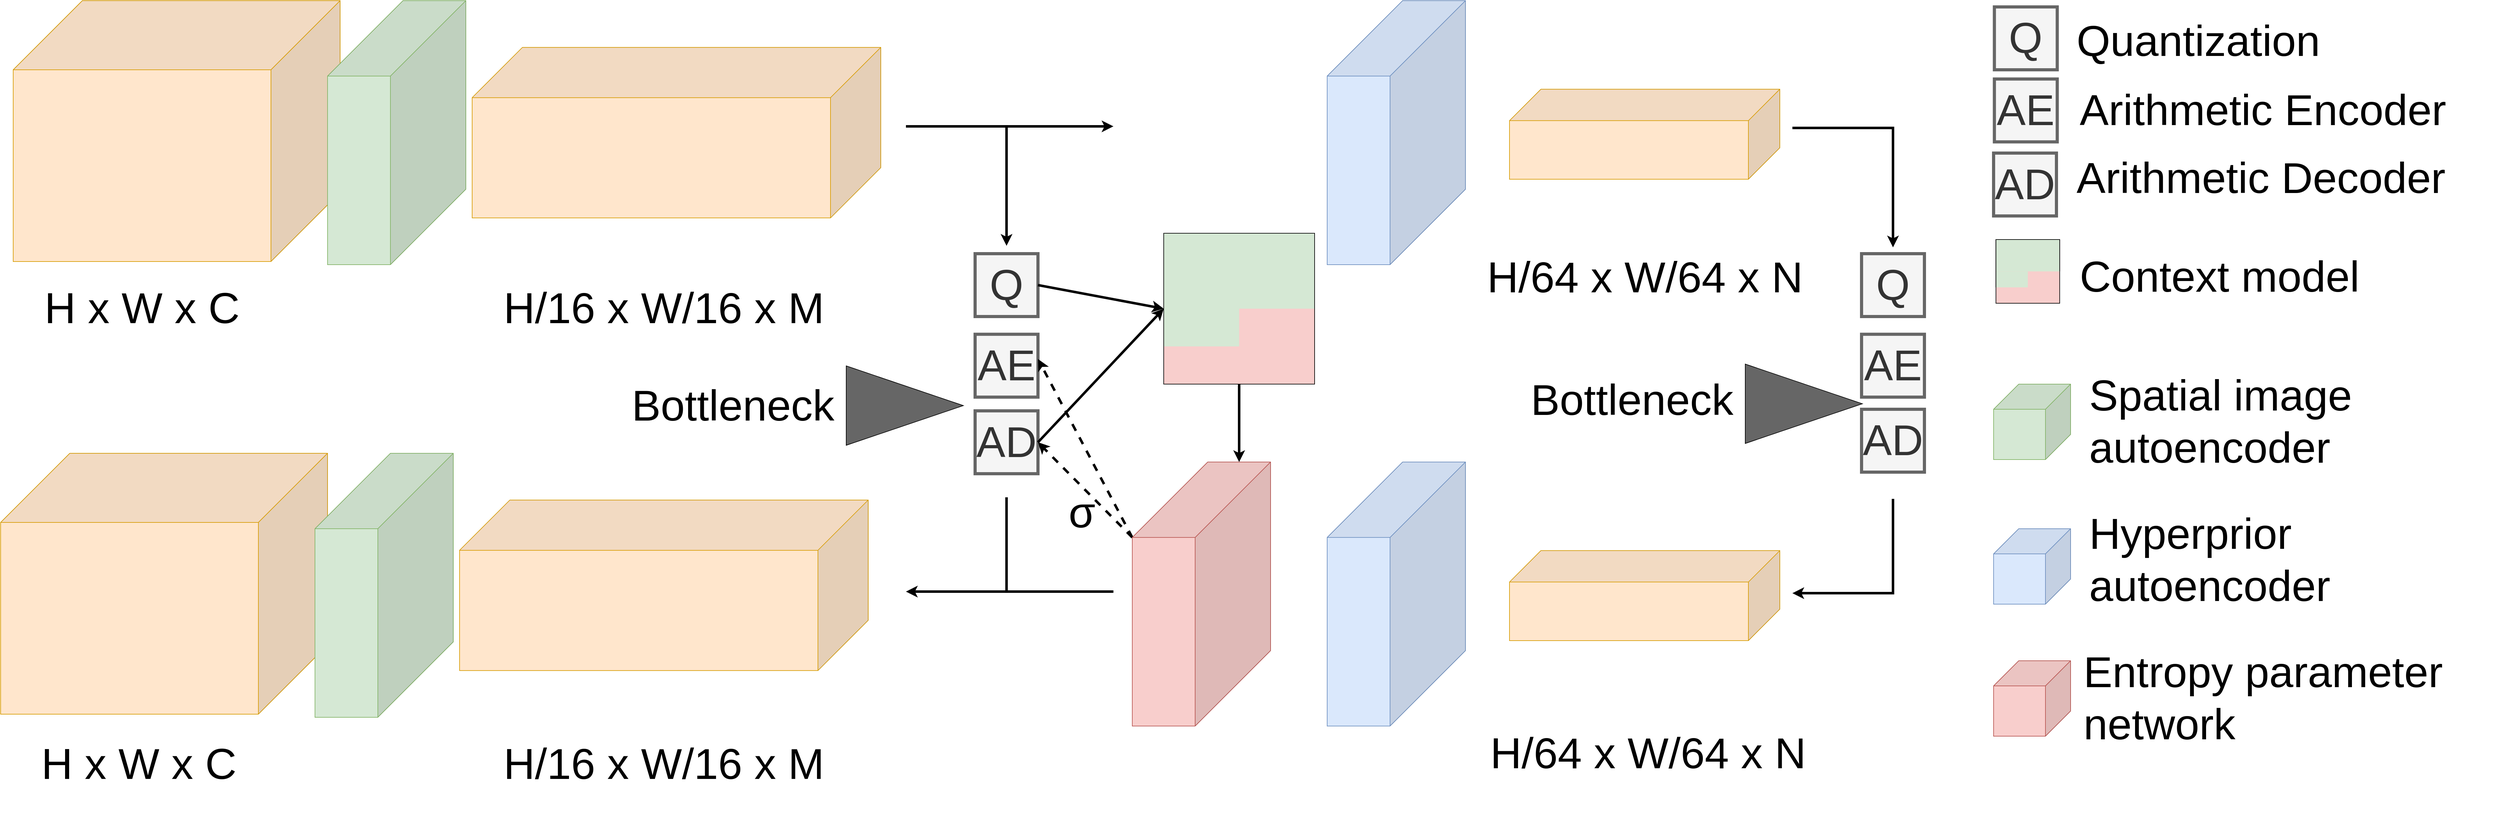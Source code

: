 <mxfile version="21.5.2" type="device">
  <diagram id="QJjx0-fPxzvcmYibJWj1" name="Page-1">
    <mxGraphModel dx="6370" dy="4310" grid="1" gridSize="10" guides="1" tooltips="1" connect="1" arrows="1" fold="1" page="0" pageScale="1" pageWidth="827" pageHeight="583" math="0" shadow="0">
      <root>
        <mxCell id="0" />
        <mxCell id="1" parent="0" />
        <mxCell id="1CuzqH8pf1TleUMOYyzA-1" value="" style="shape=cube;whiteSpace=wrap;html=1;boundedLbl=1;backgroundOutline=1;darkOpacity=0.05;darkOpacity2=0.1;size=110;direction=east;flipH=1;fillColor=#ffe6cc;strokeColor=#d79b00;aspect=fixed;fontSize=69;" parent="1" vertex="1">
          <mxGeometry x="900" y="-70" width="520" height="415" as="geometry" />
        </mxCell>
        <mxCell id="1CuzqH8pf1TleUMOYyzA-2" value="" style="shape=cube;whiteSpace=wrap;html=1;boundedLbl=1;backgroundOutline=1;darkOpacity=0.05;darkOpacity2=0.1;flipV=0;flipH=1;fillColor=#d5e8d4;strokeColor=#82b366;size=120;fontSize=69;" parent="1" vertex="1">
          <mxGeometry x="1400" y="-70" width="220" height="420" as="geometry" />
        </mxCell>
        <mxCell id="1CuzqH8pf1TleUMOYyzA-3" value="&lt;font style=&quot;font-size: 69px;&quot;&gt;H x W x C&lt;/font&gt;" style="text;html=1;strokeColor=none;fillColor=none;align=center;verticalAlign=middle;whiteSpace=wrap;rounded=0;fontSize=69;aspect=fixed;" parent="1" vertex="1">
          <mxGeometry x="919.75" y="360.22" width="370" height="119.55" as="geometry" />
        </mxCell>
        <mxCell id="1CuzqH8pf1TleUMOYyzA-4" value="" style="shape=cube;whiteSpace=wrap;html=1;boundedLbl=1;backgroundOutline=1;darkOpacity=0.05;darkOpacity2=0.1;size=80;direction=east;flipH=1;fillColor=#ffe6cc;strokeColor=#d79b00;fontSize=69;" parent="1" vertex="1">
          <mxGeometry x="1630" y="4.33" width="650" height="271.34" as="geometry" />
        </mxCell>
        <mxCell id="1CuzqH8pf1TleUMOYyzA-5" value="H/16 x W/16 x M" style="text;html=1;strokeColor=none;fillColor=none;align=center;verticalAlign=middle;whiteSpace=wrap;rounded=0;fontSize=69;aspect=fixed;" parent="1" vertex="1">
          <mxGeometry x="1640" y="324.68" width="590" height="190.63" as="geometry" />
        </mxCell>
        <mxCell id="1CuzqH8pf1TleUMOYyzA-6" value="" style="endArrow=classic;html=1;rounded=0;strokeWidth=4;fontSize=69;" parent="1" edge="1">
          <mxGeometry width="50" height="50" relative="1" as="geometry">
            <mxPoint x="2320" y="130" as="sourcePoint" />
            <mxPoint x="2480" y="320" as="targetPoint" />
            <Array as="points">
              <mxPoint x="2480" y="130" />
            </Array>
          </mxGeometry>
        </mxCell>
        <mxCell id="1CuzqH8pf1TleUMOYyzA-7" value="" style="endArrow=classic;html=1;rounded=0;strokeWidth=4;fontSize=69;" parent="1" edge="1">
          <mxGeometry width="50" height="50" relative="1" as="geometry">
            <mxPoint x="2480" y="130" as="sourcePoint" />
            <mxPoint x="2650" y="130" as="targetPoint" />
          </mxGeometry>
        </mxCell>
        <mxCell id="1CuzqH8pf1TleUMOYyzA-9" value="" style="shape=cube;whiteSpace=wrap;html=1;boundedLbl=1;backgroundOutline=1;darkOpacity=0.05;darkOpacity2=0.1;flipV=0;flipH=1;fillColor=#dae8fc;strokeColor=#6c8ebf;size=120;fontSize=69;" parent="1" vertex="1">
          <mxGeometry x="2990" y="-70" width="220" height="420" as="geometry" />
        </mxCell>
        <mxCell id="1CuzqH8pf1TleUMOYyzA-10" value="" style="shape=cube;whiteSpace=wrap;html=1;boundedLbl=1;backgroundOutline=1;darkOpacity=0.05;darkOpacity2=0.1;size=50;direction=east;flipH=1;fillColor=#ffe6cc;strokeColor=#d79b00;fontSize=69;" parent="1" vertex="1">
          <mxGeometry x="3280" y="70.91" width="430" height="143.17" as="geometry" />
        </mxCell>
        <mxCell id="1CuzqH8pf1TleUMOYyzA-11" value="H/64 x W/64 x N" style="text;html=1;strokeColor=none;fillColor=none;align=center;verticalAlign=middle;whiteSpace=wrap;rounded=0;fontSize=69;aspect=fixed;" parent="1" vertex="1">
          <mxGeometry x="3217.5" y="281.37" width="555" height="179.32" as="geometry" />
        </mxCell>
        <mxCell id="1CuzqH8pf1TleUMOYyzA-12" value="" style="endArrow=classic;html=1;rounded=0;strokeWidth=4;fontSize=69;" parent="1" edge="1">
          <mxGeometry width="50" height="50" relative="1" as="geometry">
            <mxPoint x="3730" y="132.5" as="sourcePoint" />
            <mxPoint x="3890" y="322.5" as="targetPoint" />
            <Array as="points">
              <mxPoint x="3890" y="132.5" />
            </Array>
          </mxGeometry>
        </mxCell>
        <mxCell id="1CuzqH8pf1TleUMOYyzA-13" value="&lt;font style=&quot;font-size: 69px;&quot;&gt;Q&lt;/font&gt;" style="whiteSpace=wrap;html=1;aspect=fixed;strokeWidth=5;fillColor=#f5f5f5;fontColor=#333333;strokeColor=#666666;fontSize=69;" parent="1" vertex="1">
          <mxGeometry x="2430" y="332.5" width="100" height="100" as="geometry" />
        </mxCell>
        <mxCell id="1CuzqH8pf1TleUMOYyzA-15" value="&lt;font style=&quot;font-size: 69px;&quot;&gt;AE&lt;/font&gt;" style="whiteSpace=wrap;html=1;aspect=fixed;strokeWidth=5;fillColor=#f5f5f5;fontColor=#333333;strokeColor=#666666;fontSize=69;" parent="1" vertex="1">
          <mxGeometry x="2430" y="460.69" width="100" height="100" as="geometry" />
        </mxCell>
        <mxCell id="1CuzqH8pf1TleUMOYyzA-20" value="" style="group;rotation=-180;fontSize=69;" parent="1" vertex="1" connectable="0">
          <mxGeometry x="1940" y="440.01" width="470.62" height="269.99" as="geometry" />
        </mxCell>
        <mxCell id="1CuzqH8pf1TleUMOYyzA-17" value="" style="group;rotation=-90;fontSize=69;" parent="1CuzqH8pf1TleUMOYyzA-20" vertex="1" connectable="0">
          <mxGeometry x="200" y="-1" width="269.99" height="271.25" as="geometry" />
        </mxCell>
        <mxCell id="1CuzqH8pf1TleUMOYyzA-18" value="" style="triangle;whiteSpace=wrap;html=1;fontSize=69;rotation=0;fillColor=#666666;fillStyle=auto;gradientColor=none;" parent="1CuzqH8pf1TleUMOYyzA-17" vertex="1">
          <mxGeometry x="85" y="72" width="186.25" height="126.25" as="geometry" />
        </mxCell>
        <mxCell id="1CuzqH8pf1TleUMOYyzA-19" value="Bottleneck" style="text;html=1;strokeColor=none;fillColor=none;align=center;verticalAlign=middle;whiteSpace=wrap;rounded=0;fontSize=69;rotation=0;" parent="1CuzqH8pf1TleUMOYyzA-20" vertex="1">
          <mxGeometry x="-30" y="94.63" width="269.99" height="80" as="geometry" />
        </mxCell>
        <mxCell id="1CuzqH8pf1TleUMOYyzA-21" value="&lt;font style=&quot;font-size: 69px;&quot;&gt;AD&lt;/font&gt;" style="whiteSpace=wrap;html=1;aspect=fixed;strokeWidth=5;fillColor=#f5f5f5;fontColor=#333333;strokeColor=#666666;fontSize=69;" parent="1" vertex="1">
          <mxGeometry x="2430" y="582.5" width="100" height="100" as="geometry" />
        </mxCell>
        <mxCell id="1CuzqH8pf1TleUMOYyzA-22" value="&lt;font style=&quot;font-size: 69px;&quot;&gt;Q&lt;/font&gt;" style="whiteSpace=wrap;html=1;aspect=fixed;strokeWidth=5;fillColor=#f5f5f5;fontColor=#333333;strokeColor=#666666;fontSize=69;" parent="1" vertex="1">
          <mxGeometry x="3840" y="332.5" width="100" height="100" as="geometry" />
        </mxCell>
        <mxCell id="1CuzqH8pf1TleUMOYyzA-23" value="&lt;font style=&quot;font-size: 69px;&quot;&gt;AE&lt;/font&gt;" style="whiteSpace=wrap;html=1;aspect=fixed;strokeWidth=5;fillColor=#f5f5f5;fontColor=#333333;strokeColor=#666666;fontSize=69;" parent="1" vertex="1">
          <mxGeometry x="3840" y="460.69" width="100" height="100" as="geometry" />
        </mxCell>
        <mxCell id="1CuzqH8pf1TleUMOYyzA-24" value="" style="group;flipH=1;fontSize=69;" parent="1" vertex="1" connectable="0">
          <mxGeometry x="3410" y="430.63" width="530" height="270.62" as="geometry" />
        </mxCell>
        <mxCell id="1CuzqH8pf1TleUMOYyzA-27" value="Bottleneck" style="text;html=1;strokeColor=none;fillColor=none;align=center;verticalAlign=middle;whiteSpace=wrap;rounded=0;fontSize=69;rotation=0;" parent="1CuzqH8pf1TleUMOYyzA-24" vertex="1">
          <mxGeometry x="-70.0" y="94.99" width="269.99" height="80" as="geometry" />
        </mxCell>
        <mxCell id="1CuzqH8pf1TleUMOYyzA-25" value="" style="group;rotation=-90;flipH=0;flipV=0;direction=east;fontSize=69;" parent="1CuzqH8pf1TleUMOYyzA-24" vertex="1" connectable="0">
          <mxGeometry x="160.01" y="-0.63" width="269.99" height="271.25" as="geometry" />
        </mxCell>
        <mxCell id="1CuzqH8pf1TleUMOYyzA-26" value="" style="triangle;whiteSpace=wrap;html=1;fontSize=69;rotation=0;fillColor=#666666;fillStyle=auto;gradientColor=none;" parent="1CuzqH8pf1TleUMOYyzA-25" vertex="1">
          <mxGeometry x="85" y="78.13" width="186.25" height="126.25" as="geometry" />
        </mxCell>
        <mxCell id="1CuzqH8pf1TleUMOYyzA-28" value="&lt;font style=&quot;font-size: 69px;&quot;&gt;AD&lt;/font&gt;" style="whiteSpace=wrap;html=1;aspect=fixed;strokeWidth=5;fillColor=#f5f5f5;fontColor=#333333;strokeColor=#666666;fontSize=69;" parent="1CuzqH8pf1TleUMOYyzA-24" vertex="1">
          <mxGeometry x="430" y="149.37" width="100" height="100" as="geometry" />
        </mxCell>
        <mxCell id="1CuzqH8pf1TleUMOYyzA-30" value="" style="shape=cube;whiteSpace=wrap;html=1;boundedLbl=1;backgroundOutline=1;darkOpacity=0.05;darkOpacity2=0.1;size=110;direction=east;flipH=1;fillColor=#ffe6cc;strokeColor=#d79b00;aspect=fixed;fontSize=69;" parent="1" vertex="1">
          <mxGeometry x="880" y="650" width="520" height="415" as="geometry" />
        </mxCell>
        <mxCell id="1CuzqH8pf1TleUMOYyzA-31" value="" style="shape=cube;whiteSpace=wrap;html=1;boundedLbl=1;backgroundOutline=1;darkOpacity=0.05;darkOpacity2=0.1;flipV=0;flipH=1;fillColor=#d5e8d4;strokeColor=#82b366;size=120;fontSize=69;" parent="1" vertex="1">
          <mxGeometry x="1380" y="650" width="220" height="420" as="geometry" />
        </mxCell>
        <mxCell id="1CuzqH8pf1TleUMOYyzA-32" value="H x W x C" style="text;html=1;strokeColor=none;fillColor=none;align=center;verticalAlign=middle;whiteSpace=wrap;rounded=0;fontSize=69;aspect=fixed;" parent="1" vertex="1">
          <mxGeometry x="900" y="1080" width="400" height="129.24" as="geometry" />
        </mxCell>
        <mxCell id="1CuzqH8pf1TleUMOYyzA-33" value="" style="shape=cube;whiteSpace=wrap;html=1;boundedLbl=1;backgroundOutline=1;darkOpacity=0.05;darkOpacity2=0.1;size=80;direction=east;flipH=1;fillColor=#ffe6cc;strokeColor=#d79b00;fontSize=69;" parent="1" vertex="1">
          <mxGeometry x="1610" y="724.33" width="650" height="271.34" as="geometry" />
        </mxCell>
        <mxCell id="1CuzqH8pf1TleUMOYyzA-34" value="H/16 x W/16 x M" style="text;html=1;strokeColor=none;fillColor=none;align=center;verticalAlign=middle;whiteSpace=wrap;rounded=0;fontSize=69;aspect=fixed;" parent="1" vertex="1">
          <mxGeometry x="1655" y="1054.15" width="560" height="180.94" as="geometry" />
        </mxCell>
        <mxCell id="1CuzqH8pf1TleUMOYyzA-35" value="" style="endArrow=classic;html=1;rounded=0;strokeWidth=4;fontSize=69;" parent="1" edge="1">
          <mxGeometry width="50" height="50" relative="1" as="geometry">
            <mxPoint x="2480" y="720" as="sourcePoint" />
            <mxPoint x="2320" y="870" as="targetPoint" />
            <Array as="points">
              <mxPoint x="2480" y="870" />
            </Array>
          </mxGeometry>
        </mxCell>
        <mxCell id="1CuzqH8pf1TleUMOYyzA-36" value="" style="shape=cube;whiteSpace=wrap;html=1;boundedLbl=1;backgroundOutline=1;darkOpacity=0.05;darkOpacity2=0.1;flipV=0;flipH=1;fillColor=#dae8fc;strokeColor=#6c8ebf;size=120;fontSize=69;" parent="1" vertex="1">
          <mxGeometry x="2990" y="663.89" width="220" height="420" as="geometry" />
        </mxCell>
        <mxCell id="1CuzqH8pf1TleUMOYyzA-37" value="" style="shape=cube;whiteSpace=wrap;html=1;boundedLbl=1;backgroundOutline=1;darkOpacity=0.05;darkOpacity2=0.1;size=50;direction=east;flipH=1;fillColor=#ffe6cc;strokeColor=#d79b00;fontSize=69;" parent="1" vertex="1">
          <mxGeometry x="3280" y="804.8" width="430" height="143.17" as="geometry" />
        </mxCell>
        <mxCell id="1CuzqH8pf1TleUMOYyzA-38" value="" style="endArrow=classic;html=1;rounded=0;strokeWidth=4;fontSize=69;" parent="1" edge="1">
          <mxGeometry width="50" height="50" relative="1" as="geometry">
            <mxPoint x="3890" y="722.5" as="sourcePoint" />
            <mxPoint x="3730" y="872.5" as="targetPoint" />
            <Array as="points">
              <mxPoint x="3890" y="872.5" />
            </Array>
          </mxGeometry>
        </mxCell>
        <mxCell id="1CuzqH8pf1TleUMOYyzA-39" value="" style="endArrow=none;html=1;rounded=0;strokeWidth=4;endFill=0;fontSize=69;" parent="1" edge="1">
          <mxGeometry width="50" height="50" relative="1" as="geometry">
            <mxPoint x="2650" y="869.96" as="sourcePoint" />
            <mxPoint x="2480" y="869.96" as="targetPoint" />
          </mxGeometry>
        </mxCell>
        <mxCell id="1CuzqH8pf1TleUMOYyzA-40" value="" style="endArrow=classic;dashed=1;html=1;rounded=0;strokeWidth=4;fontSize=69;entryX=1;entryY=0.5;entryDx=0;entryDy=0;endFill=1;exitX=0;exitY=0;exitDx=220;exitDy=120;exitPerimeter=0;" parent="1" source="fKvLLZ2Ubtq6xktoQ9kG-10" target="1CuzqH8pf1TleUMOYyzA-21" edge="1">
          <mxGeometry width="50" height="50" relative="1" as="geometry">
            <mxPoint x="2700" y="740" as="sourcePoint" />
            <mxPoint x="2310" y="350" as="targetPoint" />
          </mxGeometry>
        </mxCell>
        <mxCell id="1CuzqH8pf1TleUMOYyzA-41" value="" style="endArrow=classic;dashed=1;html=1;rounded=0;strokeWidth=4;fontSize=69;endFill=1;exitX=0;exitY=0;exitDx=220;exitDy=120;exitPerimeter=0;" parent="1" source="fKvLLZ2Ubtq6xktoQ9kG-10" edge="1">
          <mxGeometry width="50" height="50" relative="1" as="geometry">
            <mxPoint x="2690" y="740" as="sourcePoint" />
            <mxPoint x="2530" y="500" as="targetPoint" />
          </mxGeometry>
        </mxCell>
        <mxCell id="1CuzqH8pf1TleUMOYyzA-42" value="σ" style="text;html=1;strokeColor=none;fillColor=none;align=center;verticalAlign=middle;whiteSpace=wrap;rounded=0;fontSize=69;" parent="1" vertex="1">
          <mxGeometry x="2570" y="730" width="60" height="30" as="geometry" />
        </mxCell>
        <mxCell id="1CuzqH8pf1TleUMOYyzA-43" value="H/64 x W/64 x N" style="text;html=1;strokeColor=none;fillColor=none;align=center;verticalAlign=middle;whiteSpace=wrap;rounded=0;fontSize=69;aspect=fixed;" parent="1" vertex="1">
          <mxGeometry x="3227.5" y="1040" width="545" height="176.09" as="geometry" />
        </mxCell>
        <mxCell id="1CuzqH8pf1TleUMOYyzA-44" value="" style="group;fontSize=69;" parent="1" vertex="1" connectable="0">
          <mxGeometry x="3900" y="710" width="699" height="120.0" as="geometry" />
        </mxCell>
        <mxCell id="1CuzqH8pf1TleUMOYyzA-45" value="Hyperprior autoencoder" style="text;html=1;strokeColor=none;fillColor=none;align=left;verticalAlign=middle;whiteSpace=wrap;rounded=0;fontStyle=0;fontSize=69;" parent="1CuzqH8pf1TleUMOYyzA-44" vertex="1">
          <mxGeometry x="300" y="50.0" width="469" height="120" as="geometry" />
        </mxCell>
        <mxCell id="1CuzqH8pf1TleUMOYyzA-46" value="" style="group;fontSize=69;fontStyle=0" parent="1CuzqH8pf1TleUMOYyzA-44" vertex="1" connectable="0">
          <mxGeometry x="150" y="-127.5" width="619" height="120.0" as="geometry" />
        </mxCell>
        <mxCell id="1CuzqH8pf1TleUMOYyzA-47" value="" style="shape=cube;whiteSpace=wrap;html=1;boundedLbl=1;backgroundOutline=1;darkOpacity=0.05;darkOpacity2=0.1;size=40;direction=east;flipH=1;fillColor=#d5e8d4;strokeColor=#82b366;fontSize=69;fontStyle=0" parent="1CuzqH8pf1TleUMOYyzA-46" vertex="1">
          <mxGeometry y="-42.5" width="122.5" height="120" as="geometry" />
        </mxCell>
        <mxCell id="1CuzqH8pf1TleUMOYyzA-49" value="" style="shape=cube;whiteSpace=wrap;html=1;boundedLbl=1;backgroundOutline=1;darkOpacity=0.05;darkOpacity2=0.1;size=40;direction=east;flipH=1;fillColor=#dae8fc;strokeColor=#6c8ebf;fontSize=69;fontStyle=0" parent="1" vertex="1">
          <mxGeometry x="4050" y="770" width="122.5" height="120" as="geometry" />
        </mxCell>
        <mxCell id="1CuzqH8pf1TleUMOYyzA-51" value="&lt;font style=&quot;font-size: 69px;&quot;&gt;Q&lt;/font&gt;" style="whiteSpace=wrap;html=1;aspect=fixed;strokeWidth=5;fillColor=#f5f5f5;fontColor=#333333;strokeColor=#666666;fontSize=69;fontStyle=0" parent="1" vertex="1">
          <mxGeometry x="4051.25" y="-60" width="100" height="100" as="geometry" />
        </mxCell>
        <mxCell id="1CuzqH8pf1TleUMOYyzA-52" value="Quantization" style="text;html=1;strokeColor=none;fillColor=none;align=left;verticalAlign=middle;whiteSpace=wrap;rounded=0;fontStyle=0;fontSize=69;" parent="1" vertex="1">
          <mxGeometry x="4180" y="-65.32" width="450" height="120" as="geometry" />
        </mxCell>
        <mxCell id="1CuzqH8pf1TleUMOYyzA-53" value="&lt;font style=&quot;font-size: 69px;&quot;&gt;AE&lt;/font&gt;" style="whiteSpace=wrap;html=1;aspect=fixed;strokeWidth=5;fillColor=#f5f5f5;fontColor=#333333;strokeColor=#666666;fontSize=69;fontStyle=0" parent="1" vertex="1">
          <mxGeometry x="4051.25" y="54.68" width="100" height="100" as="geometry" />
        </mxCell>
        <mxCell id="1CuzqH8pf1TleUMOYyzA-54" value="&lt;font style=&quot;font-size: 69px;&quot;&gt;AD&lt;/font&gt;" style="whiteSpace=wrap;html=1;aspect=fixed;strokeWidth=5;fillColor=#f5f5f5;fontColor=#333333;strokeColor=#666666;fontSize=69;fontStyle=0" parent="1" vertex="1">
          <mxGeometry x="4050" y="172.5" width="100" height="100" as="geometry" />
        </mxCell>
        <mxCell id="1CuzqH8pf1TleUMOYyzA-55" value="Arithmetic Encoder" style="text;html=1;strokeColor=none;fillColor=none;align=left;verticalAlign=middle;whiteSpace=wrap;rounded=0;fontStyle=0;fontSize=69;" parent="1" vertex="1">
          <mxGeometry x="4184.5" y="44.68" width="670" height="120" as="geometry" />
        </mxCell>
        <mxCell id="1CuzqH8pf1TleUMOYyzA-56" value="Arithmetic Decoder" style="text;html=1;strokeColor=none;fillColor=none;align=left;verticalAlign=middle;whiteSpace=wrap;rounded=0;fontStyle=0;fontSize=69;" parent="1" vertex="1">
          <mxGeometry x="4180" y="152.5" width="670" height="120" as="geometry" />
        </mxCell>
        <mxCell id="fKvLLZ2Ubtq6xktoQ9kG-10" value="" style="shape=cube;whiteSpace=wrap;html=1;boundedLbl=1;backgroundOutline=1;darkOpacity=0.05;darkOpacity2=0.1;flipV=0;flipH=1;fillColor=#f8cecc;strokeColor=#b85450;size=120;fontSize=69;" parent="1" vertex="1">
          <mxGeometry x="2680" y="663.89" width="220" height="420" as="geometry" />
        </mxCell>
        <mxCell id="fKvLLZ2Ubtq6xktoQ9kG-19" value="" style="group;fontSize=69;" parent="1" vertex="1" connectable="0">
          <mxGeometry x="2730" y="300" width="240" height="240" as="geometry" />
        </mxCell>
        <mxCell id="fKvLLZ2Ubtq6xktoQ9kG-12" value="" style="whiteSpace=wrap;html=1;aspect=fixed;fillColor=#f8cecc;strokeColor=#000000;strokeWidth=1;perimeterSpacing=0;container=0;fontSize=69;" parent="fKvLLZ2Ubtq6xktoQ9kG-19" vertex="1">
          <mxGeometry width="240" height="240" as="geometry" />
        </mxCell>
        <mxCell id="fKvLLZ2Ubtq6xktoQ9kG-13" value="" style="rounded=0;whiteSpace=wrap;html=1;fillColor=#d5e8d4;strokeColor=none;container=0;fontSize=69;" parent="fKvLLZ2Ubtq6xktoQ9kG-19" vertex="1">
          <mxGeometry width="240" height="120" as="geometry" />
        </mxCell>
        <mxCell id="fKvLLZ2Ubtq6xktoQ9kG-14" value="" style="rounded=0;whiteSpace=wrap;html=1;fillColor=#d5e8d4;strokeColor=none;container=0;fontSize=69;" parent="fKvLLZ2Ubtq6xktoQ9kG-19" vertex="1">
          <mxGeometry y="120" width="120" height="60" as="geometry" />
        </mxCell>
        <mxCell id="fKvLLZ2Ubtq6xktoQ9kG-15" value="" style="endArrow=none;html=1;rounded=0;exitX=0;exitY=1;exitDx=0;exitDy=0;entryX=0;entryY=0;entryDx=0;entryDy=0;fontSize=69;" parent="fKvLLZ2Ubtq6xktoQ9kG-19" source="fKvLLZ2Ubtq6xktoQ9kG-14" target="fKvLLZ2Ubtq6xktoQ9kG-13" edge="1">
          <mxGeometry width="50" height="50" relative="1" as="geometry">
            <mxPoint x="190" y="940" as="sourcePoint" />
            <mxPoint x="240" y="890" as="targetPoint" />
          </mxGeometry>
        </mxCell>
        <mxCell id="fKvLLZ2Ubtq6xktoQ9kG-16" value="" style="endArrow=none;html=1;rounded=0;exitX=1;exitY=0;exitDx=0;exitDy=0;entryX=0;entryY=0;entryDx=0;entryDy=0;fontSize=69;" parent="fKvLLZ2Ubtq6xktoQ9kG-19" source="fKvLLZ2Ubtq6xktoQ9kG-13" target="fKvLLZ2Ubtq6xktoQ9kG-13" edge="1">
          <mxGeometry width="50" height="50" relative="1" as="geometry">
            <mxPoint x="10" y="190" as="sourcePoint" />
            <mxPoint x="10" y="10" as="targetPoint" />
          </mxGeometry>
        </mxCell>
        <mxCell id="fKvLLZ2Ubtq6xktoQ9kG-18" value="" style="endArrow=none;html=1;rounded=0;entryX=1;entryY=1;entryDx=0;entryDy=0;exitX=1;exitY=0;exitDx=0;exitDy=0;fontSize=69;" parent="fKvLLZ2Ubtq6xktoQ9kG-19" source="fKvLLZ2Ubtq6xktoQ9kG-13" target="fKvLLZ2Ubtq6xktoQ9kG-13" edge="1">
          <mxGeometry width="50" height="50" relative="1" as="geometry">
            <mxPoint x="240" y="-220" as="sourcePoint" />
            <mxPoint x="10" y="10" as="targetPoint" />
          </mxGeometry>
        </mxCell>
        <mxCell id="fKvLLZ2Ubtq6xktoQ9kG-20" value="" style="endArrow=classic;html=1;rounded=0;exitX=1;exitY=0.5;exitDx=0;exitDy=0;entryX=0;entryY=0;entryDx=0;entryDy=0;strokeWidth=4;fontSize=69;" parent="1" source="1CuzqH8pf1TleUMOYyzA-13" target="fKvLLZ2Ubtq6xktoQ9kG-14" edge="1">
          <mxGeometry width="50" height="50" relative="1" as="geometry">
            <mxPoint x="2540" y="460" as="sourcePoint" />
            <mxPoint x="2700" y="420" as="targetPoint" />
          </mxGeometry>
        </mxCell>
        <mxCell id="fKvLLZ2Ubtq6xktoQ9kG-21" value="" style="endArrow=classic;html=1;rounded=0;exitX=0.5;exitY=1;exitDx=0;exitDy=0;entryX=0;entryY=0;entryDx=50;entryDy=0;strokeWidth=4;entryPerimeter=0;fontSize=69;" parent="1" source="fKvLLZ2Ubtq6xktoQ9kG-12" target="fKvLLZ2Ubtq6xktoQ9kG-10" edge="1">
          <mxGeometry width="50" height="50" relative="1" as="geometry">
            <mxPoint x="2530" y="400" as="sourcePoint" />
            <mxPoint x="2700" y="430" as="targetPoint" />
          </mxGeometry>
        </mxCell>
        <mxCell id="fKvLLZ2Ubtq6xktoQ9kG-22" value="" style="endArrow=classic;html=1;rounded=0;exitX=1;exitY=0.5;exitDx=0;exitDy=0;entryX=0;entryY=0;entryDx=0;entryDy=0;strokeWidth=4;fontSize=69;" parent="1" source="1CuzqH8pf1TleUMOYyzA-21" target="fKvLLZ2Ubtq6xktoQ9kG-14" edge="1">
          <mxGeometry width="50" height="50" relative="1" as="geometry">
            <mxPoint x="2540" y="410" as="sourcePoint" />
            <mxPoint x="2710" y="440" as="targetPoint" />
          </mxGeometry>
        </mxCell>
        <mxCell id="fKvLLZ2Ubtq6xktoQ9kG-23" value="" style="shape=cube;whiteSpace=wrap;html=1;boundedLbl=1;backgroundOutline=1;darkOpacity=0.05;darkOpacity2=0.1;size=40;direction=east;flipH=1;fillColor=#f8cecc;strokeColor=#b85450;fontSize=69;fontStyle=0" parent="1" vertex="1">
          <mxGeometry x="4050" y="980" width="122.5" height="120" as="geometry" />
        </mxCell>
        <mxCell id="fKvLLZ2Ubtq6xktoQ9kG-24" value="Entropy parameter network" style="text;html=1;strokeColor=none;fillColor=none;align=left;verticalAlign=middle;whiteSpace=wrap;rounded=0;fontStyle=0;fontSize=69;" parent="1" vertex="1">
          <mxGeometry x="4191.25" y="980" width="620" height="120" as="geometry" />
        </mxCell>
        <mxCell id="fKvLLZ2Ubtq6xktoQ9kG-25" value="" style="group;aspect=fixed;fontSize=69;fontStyle=0" parent="1" vertex="1" connectable="0">
          <mxGeometry x="4053.75" y="310" width="101.39" height="101.39" as="geometry" />
        </mxCell>
        <mxCell id="fKvLLZ2Ubtq6xktoQ9kG-26" value="" style="whiteSpace=wrap;html=1;aspect=fixed;fillColor=#f8cecc;strokeColor=#000000;strokeWidth=1;perimeterSpacing=0;container=0;fontSize=69;fontStyle=0" parent="fKvLLZ2Ubtq6xktoQ9kG-25" vertex="1">
          <mxGeometry width="101.39" height="101.39" as="geometry" />
        </mxCell>
        <mxCell id="fKvLLZ2Ubtq6xktoQ9kG-27" value="" style="rounded=0;whiteSpace=wrap;html=1;fillColor=#d5e8d4;strokeColor=none;container=0;fontSize=69;fontStyle=0" parent="fKvLLZ2Ubtq6xktoQ9kG-25" vertex="1">
          <mxGeometry width="101.39" height="50.695" as="geometry" />
        </mxCell>
        <mxCell id="fKvLLZ2Ubtq6xktoQ9kG-28" value="" style="rounded=0;whiteSpace=wrap;html=1;fillColor=#d5e8d4;strokeColor=none;container=0;fontSize=69;fontStyle=0" parent="fKvLLZ2Ubtq6xktoQ9kG-25" vertex="1">
          <mxGeometry y="50.695" width="50.695" height="25.348" as="geometry" />
        </mxCell>
        <mxCell id="fKvLLZ2Ubtq6xktoQ9kG-29" value="" style="endArrow=none;html=1;rounded=0;exitX=0;exitY=1;exitDx=0;exitDy=0;entryX=0;entryY=0;entryDx=0;entryDy=0;fontSize=69;fontStyle=0" parent="fKvLLZ2Ubtq6xktoQ9kG-25" source="fKvLLZ2Ubtq6xktoQ9kG-28" target="fKvLLZ2Ubtq6xktoQ9kG-27" edge="1">
          <mxGeometry width="50" height="50" relative="1" as="geometry">
            <mxPoint x="80.267" y="397.111" as="sourcePoint" />
            <mxPoint x="101.39" y="375.988" as="targetPoint" />
          </mxGeometry>
        </mxCell>
        <mxCell id="fKvLLZ2Ubtq6xktoQ9kG-30" value="" style="endArrow=none;html=1;rounded=0;exitX=1;exitY=0;exitDx=0;exitDy=0;entryX=0;entryY=0;entryDx=0;entryDy=0;fontSize=69;fontStyle=0" parent="fKvLLZ2Ubtq6xktoQ9kG-25" edge="1">
          <mxGeometry width="50" height="50" relative="1" as="geometry">
            <mxPoint x="101.39" as="sourcePoint" />
            <mxPoint as="targetPoint" />
          </mxGeometry>
        </mxCell>
        <mxCell id="fKvLLZ2Ubtq6xktoQ9kG-31" value="" style="endArrow=none;html=1;rounded=0;entryX=1;entryY=1;entryDx=0;entryDy=0;exitX=1;exitY=0;exitDx=0;exitDy=0;fontSize=69;fontStyle=0" parent="fKvLLZ2Ubtq6xktoQ9kG-25" source="fKvLLZ2Ubtq6xktoQ9kG-27" target="fKvLLZ2Ubtq6xktoQ9kG-27" edge="1">
          <mxGeometry width="50" height="50" relative="1" as="geometry">
            <mxPoint x="101.39" y="-92.941" as="sourcePoint" />
            <mxPoint x="4.225" y="4.225" as="targetPoint" />
          </mxGeometry>
        </mxCell>
        <mxCell id="fKvLLZ2Ubtq6xktoQ9kG-34" value="Context model" style="text;html=1;strokeColor=none;fillColor=none;align=left;verticalAlign=middle;whiteSpace=wrap;rounded=0;fontStyle=0;fontSize=69;" parent="1" vertex="1">
          <mxGeometry x="4184.5" y="310" width="500" height="120" as="geometry" />
        </mxCell>
        <mxCell id="1CuzqH8pf1TleUMOYyzA-48" value="Spatial image autoencoder" style="text;html=1;strokeColor=none;fillColor=none;align=left;verticalAlign=middle;whiteSpace=wrap;rounded=0;fontStyle=0;fontSize=69;" parent="1" vertex="1">
          <mxGeometry x="4200" y="540.0" width="469" height="120" as="geometry" />
        </mxCell>
      </root>
    </mxGraphModel>
  </diagram>
</mxfile>

